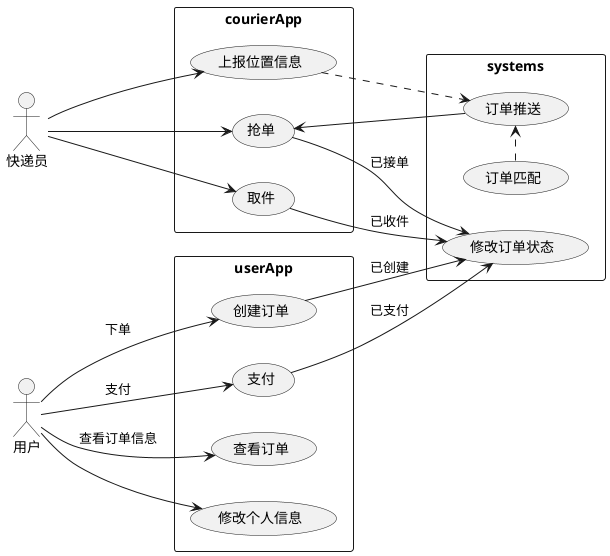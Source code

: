 @startuml
left to right direction
actor "用户" as user 
actor "快递员"  as courier
' actor "系统" as system
rectangle userApp {
  usecase "创建订单" as createOrder
  usecase "支付" as pay
  usecase "查看订单" as getOrders
  usecase "修改个人信息" as updateUserInfo
}
rectangle courierApp{
  usecase "抢单" as qiangDan
  usecase "取件" as accept
  usecase "上报位置信息" as refreshLoc
}
rectangle systems{
	usecase  "修改订单状态" as updateOrderStatus
	usecase  "订单匹配" as matching
	usecase  "订单推送" as publishOrder
}
user --> createOrder : 下单
createOrder --> updateOrderStatus : 已创建
user --> pay : 支付
pay --> updateOrderStatus : 已支付
user --> getOrders : 查看订单信息
user --> updateUserInfo 

courier --> refreshLoc
courier --> qiangDan
courier --> accept
accept --> updateOrderStatus : 已收件

matching .> publishOrder
refreshLoc .> publishOrder
publishOrder --> qiangDan
qiangDan --> updateOrderStatus : 已接单

@enduml